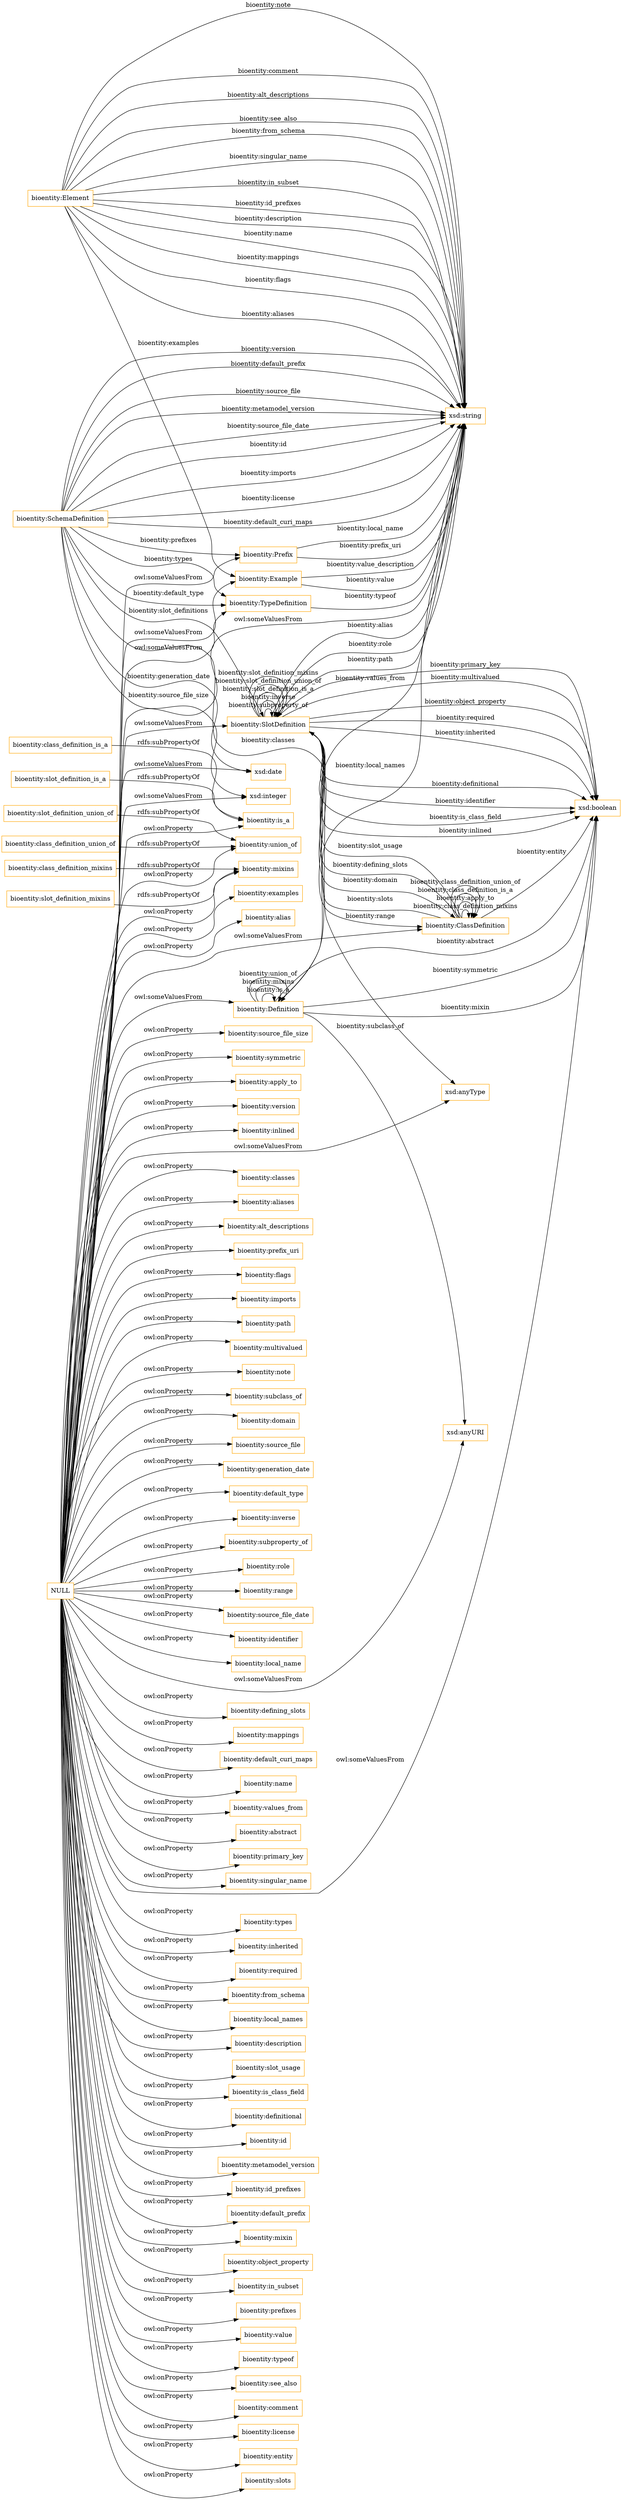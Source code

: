 digraph ar2dtool_diagram { 
rankdir=LR;
size="1501"
node [shape = rectangle, color="orange"]; "bioentity:SlotDefinition" "bioentity:ClassDefinition" "bioentity:Definition" "bioentity:SchemaDefinition" "bioentity:Element" "bioentity:TypeDefinition" "bioentity:Prefix" "bioentity:Example" ; /*classes style*/
	"bioentity:class_definition_is_a" -> "bioentity:is_a" [ label = "rdfs:subPropertyOf" ];
	"bioentity:class_definition_union_of" -> "bioentity:union_of" [ label = "rdfs:subPropertyOf" ];
	"bioentity:slot_definition_is_a" -> "bioentity:is_a" [ label = "rdfs:subPropertyOf" ];
	"bioentity:class_definition_mixins" -> "bioentity:mixins" [ label = "rdfs:subPropertyOf" ];
	"bioentity:slot_definition_union_of" -> "bioentity:union_of" [ label = "rdfs:subPropertyOf" ];
	"bioentity:slot_definition_mixins" -> "bioentity:mixins" [ label = "rdfs:subPropertyOf" ];
	"NULL" -> "xsd:anyType" [ label = "owl:someValuesFrom" ];
	"NULL" -> "bioentity:is_a" [ label = "owl:onProperty" ];
	"NULL" -> "bioentity:types" [ label = "owl:onProperty" ];
	"NULL" -> "xsd:anyURI" [ label = "owl:someValuesFrom" ];
	"NULL" -> "bioentity:inherited" [ label = "owl:onProperty" ];
	"NULL" -> "bioentity:union_of" [ label = "owl:onProperty" ];
	"NULL" -> "bioentity:mixins" [ label = "owl:onProperty" ];
	"NULL" -> "bioentity:required" [ label = "owl:onProperty" ];
	"NULL" -> "bioentity:from_schema" [ label = "owl:onProperty" ];
	"NULL" -> "xsd:date" [ label = "owl:someValuesFrom" ];
	"NULL" -> "bioentity:local_names" [ label = "owl:onProperty" ];
	"NULL" -> "bioentity:description" [ label = "owl:onProperty" ];
	"NULL" -> "bioentity:slot_usage" [ label = "owl:onProperty" ];
	"NULL" -> "bioentity:is_class_field" [ label = "owl:onProperty" ];
	"NULL" -> "bioentity:definitional" [ label = "owl:onProperty" ];
	"NULL" -> "bioentity:id" [ label = "owl:onProperty" ];
	"NULL" -> "bioentity:metamodel_version" [ label = "owl:onProperty" ];
	"NULL" -> "bioentity:id_prefixes" [ label = "owl:onProperty" ];
	"NULL" -> "bioentity:default_prefix" [ label = "owl:onProperty" ];
	"NULL" -> "xsd:boolean" [ label = "owl:someValuesFrom" ];
	"NULL" -> "bioentity:mixin" [ label = "owl:onProperty" ];
	"NULL" -> "bioentity:object_property" [ label = "owl:onProperty" ];
	"NULL" -> "bioentity:in_subset" [ label = "owl:onProperty" ];
	"NULL" -> "bioentity:prefixes" [ label = "owl:onProperty" ];
	"NULL" -> "bioentity:value" [ label = "owl:onProperty" ];
	"NULL" -> "bioentity:typeof" [ label = "owl:onProperty" ];
	"NULL" -> "bioentity:Example" [ label = "owl:someValuesFrom" ];
	"NULL" -> "bioentity:see_also" [ label = "owl:onProperty" ];
	"NULL" -> "bioentity:comment" [ label = "owl:onProperty" ];
	"NULL" -> "bioentity:license" [ label = "owl:onProperty" ];
	"NULL" -> "bioentity:entity" [ label = "owl:onProperty" ];
	"NULL" -> "bioentity:slots" [ label = "owl:onProperty" ];
	"NULL" -> "bioentity:examples" [ label = "owl:onProperty" ];
	"NULL" -> "bioentity:alias" [ label = "owl:onProperty" ];
	"NULL" -> "bioentity:ClassDefinition" [ label = "owl:someValuesFrom" ];
	"NULL" -> "bioentity:source_file_size" [ label = "owl:onProperty" ];
	"NULL" -> "bioentity:symmetric" [ label = "owl:onProperty" ];
	"NULL" -> "bioentity:apply_to" [ label = "owl:onProperty" ];
	"NULL" -> "bioentity:version" [ label = "owl:onProperty" ];
	"NULL" -> "bioentity:inlined" [ label = "owl:onProperty" ];
	"NULL" -> "bioentity:classes" [ label = "owl:onProperty" ];
	"NULL" -> "bioentity:aliases" [ label = "owl:onProperty" ];
	"NULL" -> "bioentity:alt_descriptions" [ label = "owl:onProperty" ];
	"NULL" -> "bioentity:prefix_uri" [ label = "owl:onProperty" ];
	"NULL" -> "bioentity:flags" [ label = "owl:onProperty" ];
	"NULL" -> "bioentity:imports" [ label = "owl:onProperty" ];
	"NULL" -> "bioentity:path" [ label = "owl:onProperty" ];
	"NULL" -> "bioentity:multivalued" [ label = "owl:onProperty" ];
	"NULL" -> "bioentity:note" [ label = "owl:onProperty" ];
	"NULL" -> "bioentity:subclass_of" [ label = "owl:onProperty" ];
	"NULL" -> "bioentity:domain" [ label = "owl:onProperty" ];
	"NULL" -> "bioentity:source_file" [ label = "owl:onProperty" ];
	"NULL" -> "bioentity:generation_date" [ label = "owl:onProperty" ];
	"NULL" -> "bioentity:default_type" [ label = "owl:onProperty" ];
	"NULL" -> "bioentity:inverse" [ label = "owl:onProperty" ];
	"NULL" -> "bioentity:Prefix" [ label = "owl:someValuesFrom" ];
	"NULL" -> "bioentity:subproperty_of" [ label = "owl:onProperty" ];
	"NULL" -> "bioentity:role" [ label = "owl:onProperty" ];
	"NULL" -> "bioentity:Definition" [ label = "owl:someValuesFrom" ];
	"NULL" -> "bioentity:range" [ label = "owl:onProperty" ];
	"NULL" -> "bioentity:source_file_date" [ label = "owl:onProperty" ];
	"NULL" -> "bioentity:identifier" [ label = "owl:onProperty" ];
	"NULL" -> "bioentity:local_name" [ label = "owl:onProperty" ];
	"NULL" -> "bioentity:defining_slots" [ label = "owl:onProperty" ];
	"NULL" -> "bioentity:TypeDefinition" [ label = "owl:someValuesFrom" ];
	"NULL" -> "bioentity:mappings" [ label = "owl:onProperty" ];
	"NULL" -> "bioentity:default_curi_maps" [ label = "owl:onProperty" ];
	"NULL" -> "xsd:integer" [ label = "owl:someValuesFrom" ];
	"NULL" -> "bioentity:name" [ label = "owl:onProperty" ];
	"NULL" -> "bioentity:values_from" [ label = "owl:onProperty" ];
	"NULL" -> "bioentity:abstract" [ label = "owl:onProperty" ];
	"NULL" -> "bioentity:primary_key" [ label = "owl:onProperty" ];
	"NULL" -> "bioentity:SlotDefinition" [ label = "owl:someValuesFrom" ];
	"NULL" -> "bioentity:singular_name" [ label = "owl:onProperty" ];
	"NULL" -> "xsd:string" [ label = "owl:someValuesFrom" ];
	"bioentity:Element" -> "xsd:string" [ label = "bioentity:id_prefixes" ];
	"bioentity:SlotDefinition" -> "bioentity:ClassDefinition" [ label = "bioentity:domain" ];
	"bioentity:Element" -> "xsd:string" [ label = "bioentity:description" ];
	"bioentity:ClassDefinition" -> "bioentity:ClassDefinition" [ label = "bioentity:class_definition_mixins" ];
	"bioentity:Definition" -> "bioentity:Definition" [ label = "bioentity:is_a" ];
	"bioentity:ClassDefinition" -> "bioentity:SlotDefinition" [ label = "bioentity:slots" ];
	"bioentity:SlotDefinition" -> "xsd:boolean" [ label = "bioentity:primary_key" ];
	"bioentity:Element" -> "xsd:string" [ label = "bioentity:name" ];
	"bioentity:SlotDefinition" -> "xsd:string" [ label = "bioentity:path" ];
	"bioentity:SchemaDefinition" -> "xsd:integer" [ label = "bioentity:source_file_size" ];
	"bioentity:ClassDefinition" -> "bioentity:SlotDefinition" [ label = "bioentity:slot_usage" ];
	"bioentity:Definition" -> "xsd:string" [ label = "bioentity:local_names" ];
	"bioentity:ClassDefinition" -> "bioentity:ClassDefinition" [ label = "bioentity:apply_to" ];
	"bioentity:TypeDefinition" -> "xsd:string" [ label = "bioentity:typeof" ];
	"bioentity:Prefix" -> "xsd:string" [ label = "bioentity:prefix_uri" ];
	"bioentity:SchemaDefinition" -> "xsd:date" [ label = "bioentity:generation_date" ];
	"bioentity:SchemaDefinition" -> "xsd:string" [ label = "bioentity:version" ];
	"bioentity:ClassDefinition" -> "bioentity:SlotDefinition" [ label = "bioentity:defining_slots" ];
	"bioentity:SlotDefinition" -> "xsd:boolean" [ label = "bioentity:multivalued" ];
	"bioentity:SlotDefinition" -> "xsd:anyType" [ label = "bioentity:range" ];
	"bioentity:SlotDefinition" -> "xsd:string" [ label = "bioentity:alias" ];
	"bioentity:Prefix" -> "xsd:string" [ label = "bioentity:local_name" ];
	"bioentity:Element" -> "xsd:string" [ label = "bioentity:mappings" ];
	"bioentity:SlotDefinition" -> "bioentity:SlotDefinition" [ label = "bioentity:subproperty_of" ];
	"bioentity:Definition" -> "xsd:boolean" [ label = "bioentity:mixin" ];
	"bioentity:SchemaDefinition" -> "xsd:string" [ label = "bioentity:default_prefix" ];
	"bioentity:SlotDefinition" -> "bioentity:SlotDefinition" [ label = "bioentity:inverse" ];
	"bioentity:SlotDefinition" -> "bioentity:SlotDefinition" [ label = "bioentity:slot_definition_is_a" ];
	"bioentity:SchemaDefinition" -> "bioentity:Prefix" [ label = "bioentity:prefixes" ];
	"bioentity:SchemaDefinition" -> "xsd:string" [ label = "bioentity:source_file" ];
	"bioentity:Element" -> "xsd:string" [ label = "bioentity:flags" ];
	"bioentity:Definition" -> "xsd:boolean" [ label = "bioentity:abstract" ];
	"bioentity:Definition" -> "xsd:string" [ label = "bioentity:values_from" ];
	"bioentity:SchemaDefinition" -> "xsd:string" [ label = "bioentity:metamodel_version" ];
	"bioentity:Element" -> "xsd:string" [ label = "bioentity:aliases" ];
	"bioentity:Element" -> "xsd:string" [ label = "bioentity:note" ];
	"bioentity:SchemaDefinition" -> "bioentity:SlotDefinition" [ label = "bioentity:slot_definitions" ];
	"bioentity:SlotDefinition" -> "xsd:string" [ label = "bioentity:role" ];
	"bioentity:Element" -> "xsd:string" [ label = "bioentity:comment" ];
	"bioentity:Definition" -> "bioentity:Definition" [ label = "bioentity:mixins" ];
	"bioentity:Definition" -> "bioentity:Definition" [ label = "bioentity:union_of" ];
	"bioentity:SchemaDefinition" -> "bioentity:TypeDefinition" [ label = "bioentity:types" ];
	"bioentity:Element" -> "xsd:string" [ label = "bioentity:alt_descriptions" ];
	"bioentity:Element" -> "xsd:string" [ label = "bioentity:see_also" ];
	"bioentity:SchemaDefinition" -> "bioentity:ClassDefinition" [ label = "bioentity:classes" ];
	"bioentity:SlotDefinition" -> "xsd:boolean" [ label = "bioentity:object_property" ];
	"bioentity:SchemaDefinition" -> "xsd:string" [ label = "bioentity:source_file_date" ];
	"bioentity:Element" -> "xsd:string" [ label = "bioentity:from_schema" ];
	"bioentity:ClassDefinition" -> "bioentity:ClassDefinition" [ label = "bioentity:class_definition_is_a" ];
	"bioentity:Definition" -> "xsd:anyURI" [ label = "bioentity:subclass_of" ];
	"bioentity:SlotDefinition" -> "bioentity:SlotDefinition" [ label = "bioentity:slot_definition_union_of" ];
	"bioentity:Element" -> "bioentity:Example" [ label = "bioentity:examples" ];
	"bioentity:SlotDefinition" -> "xsd:boolean" [ label = "bioentity:required" ];
	"bioentity:SchemaDefinition" -> "xsd:string" [ label = "bioentity:id" ];
	"bioentity:Element" -> "xsd:string" [ label = "bioentity:singular_name" ];
	"bioentity:Example" -> "xsd:string" [ label = "bioentity:value" ];
	"bioentity:SlotDefinition" -> "xsd:boolean" [ label = "bioentity:inherited" ];
	"bioentity:SlotDefinition" -> "xsd:boolean" [ label = "bioentity:definitional" ];
	"bioentity:SlotDefinition" -> "xsd:boolean" [ label = "bioentity:identifier" ];
	"bioentity:SlotDefinition" -> "xsd:boolean" [ label = "bioentity:is_class_field" ];
	"bioentity:Definition" -> "xsd:boolean" [ label = "bioentity:symmetric" ];
	"bioentity:ClassDefinition" -> "bioentity:ClassDefinition" [ label = "bioentity:class_definition_union_of" ];
	"bioentity:Element" -> "xsd:string" [ label = "bioentity:in_subset" ];
	"bioentity:ClassDefinition" -> "xsd:boolean" [ label = "bioentity:entity" ];
	"bioentity:SlotDefinition" -> "xsd:boolean" [ label = "bioentity:inlined" ];
	"bioentity:SlotDefinition" -> "bioentity:SlotDefinition" [ label = "bioentity:slot_definition_mixins" ];
	"bioentity:SchemaDefinition" -> "xsd:string" [ label = "bioentity:imports" ];
	"bioentity:SchemaDefinition" -> "xsd:string" [ label = "bioentity:license" ];
	"bioentity:SchemaDefinition" -> "xsd:string" [ label = "bioentity:default_curi_maps" ];
	"bioentity:SchemaDefinition" -> "bioentity:TypeDefinition" [ label = "bioentity:default_type" ];
	"bioentity:Example" -> "xsd:string" [ label = "bioentity:value_description" ];

}
